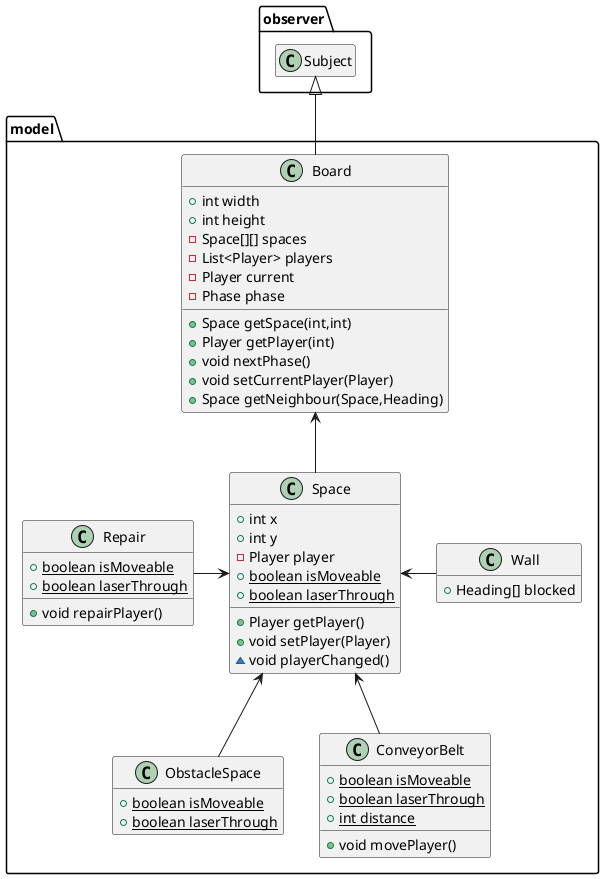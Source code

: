 @startuml
hide empty members

package model {

	class Space {
	+ int x
	+ int y
	- Player player
	+ {static} boolean isMoveable
	+ {static} boolean laserThrough
	+ Player getPlayer()
	+ void setPlayer(Player)
	~ void playerChanged()
	}
	class Board {
	+ int width
	+ int height
	- Space[][] spaces
	- List<Player> players
	- Player current
	- Phase phase
	+ Space getSpace(int,int)
	+ Player getPlayer(int)
	+ void nextPhase()
	+ void setCurrentPlayer(Player)
	+ Space getNeighbour(Space,Heading)
	}
	class ObstacleSpace{
	+ {static} boolean isMoveable
	+ {static} boolean laserThrough
	}
	class ConveyorBelt{
	+ {static} boolean isMoveable
	+ {static} boolean laserThrough
	+ {static} int distance
	+ void movePlayer()
	}

	class Wall{
	+Heading[] blocked
	}

	class Repair{
	+ {static} boolean isMoveable
	+ {static} boolean laserThrough
	+ void repairPlayer()
	}

}
Space <-left- Repair 
Space <-right- Wall 
Space <-- ConveyorBelt 
Space <-- ObstacleSpace 
Board <-- Space 
observer.Subject <|-- Board

@enduml